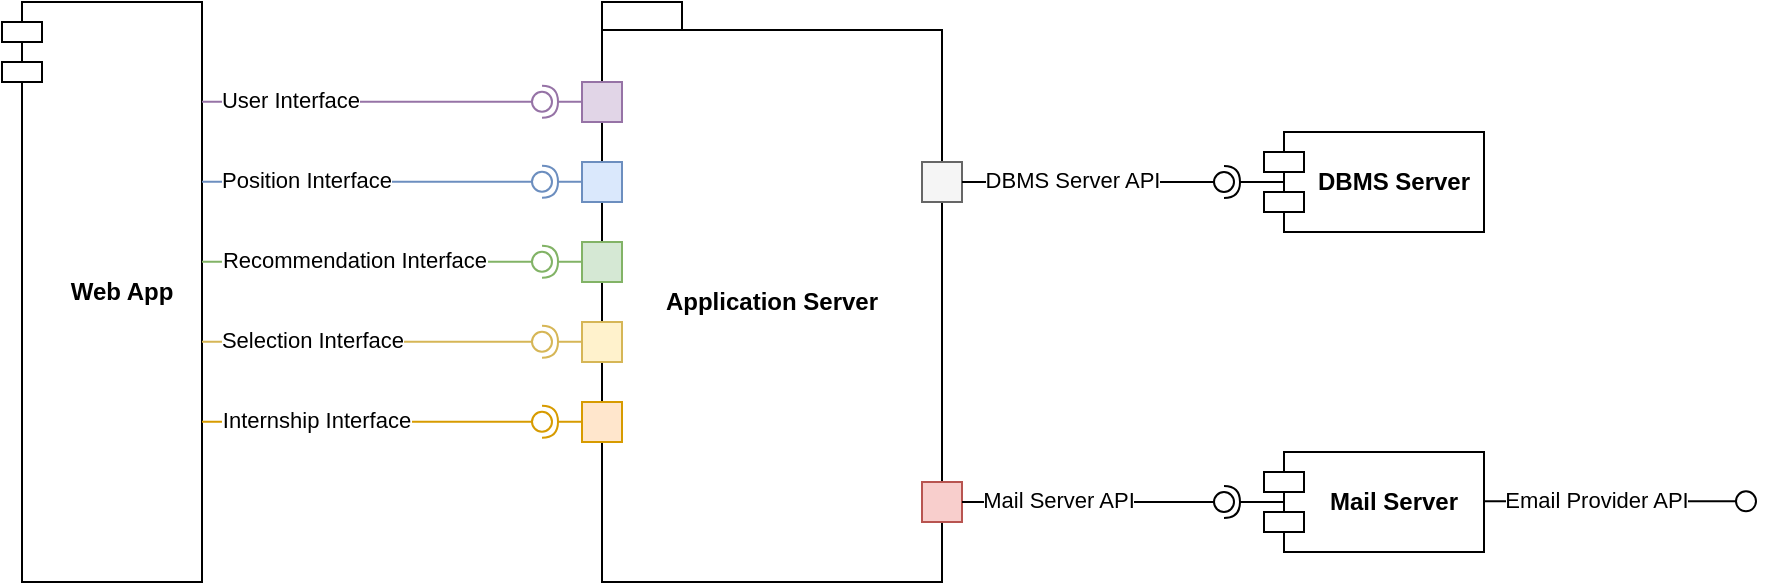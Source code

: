 <mxfile version="26.0.11">
  <diagram name="Page-1" id="IzrUfA4n4kprZhdY1C_h">
    <mxGraphModel grid="1" page="1" gridSize="10" guides="1" tooltips="1" connect="1" arrows="1" fold="1" pageScale="1" pageWidth="1169" pageHeight="827" math="0" shadow="0">
      <root>
        <mxCell id="0" />
        <mxCell id="1" parent="0" />
        <mxCell id="Km-V-axiq2_H0tf5fNzs-2" value="&lt;b&gt;Web App&lt;/b&gt;" style="shape=module;align=center;spacingLeft=20;align=center;verticalAlign=middle;whiteSpace=wrap;html=1;horizontal=1;" vertex="1" parent="1">
          <mxGeometry x="60" y="40" width="100" height="290" as="geometry" />
        </mxCell>
        <mxCell id="Km-V-axiq2_H0tf5fNzs-31" value="" style="rounded=0;orthogonalLoop=1;jettySize=auto;html=1;endArrow=halfCircle;endFill=0;endSize=6;strokeWidth=1;sketch=0;fillColor=#ffe6cc;strokeColor=#d79b00;" edge="1" parent="1">
          <mxGeometry relative="1" as="geometry">
            <mxPoint x="350" y="249.88" as="sourcePoint" />
            <mxPoint x="330" y="249.88" as="targetPoint" />
          </mxGeometry>
        </mxCell>
        <mxCell id="Km-V-axiq2_H0tf5fNzs-32" value="" style="rounded=0;orthogonalLoop=1;jettySize=auto;html=1;endArrow=oval;endFill=0;sketch=0;sourcePerimeterSpacing=0;targetPerimeterSpacing=0;endSize=10;exitX=1;exitY=0.862;exitDx=0;exitDy=0;exitPerimeter=0;fillColor=#ffe6cc;strokeColor=#d79b00;" edge="1" parent="1">
          <mxGeometry relative="1" as="geometry">
            <mxPoint x="160" y="249.88" as="sourcePoint" />
            <mxPoint x="330" y="249.88" as="targetPoint" />
          </mxGeometry>
        </mxCell>
        <mxCell id="Km-V-axiq2_H0tf5fNzs-33" value="Internship Interface" style="edgeLabel;html=1;align=center;verticalAlign=middle;resizable=0;points=[];" connectable="0" vertex="1" parent="Km-V-axiq2_H0tf5fNzs-32">
          <mxGeometry x="-0.343" relative="1" as="geometry">
            <mxPoint x="1" y="-1" as="offset" />
          </mxGeometry>
        </mxCell>
        <mxCell id="Km-V-axiq2_H0tf5fNzs-34" value="" style="rounded=0;orthogonalLoop=1;jettySize=auto;html=1;endArrow=halfCircle;endFill=0;endSize=6;strokeWidth=1;sketch=0;fillColor=#fff2cc;strokeColor=#d6b656;" edge="1" parent="1">
          <mxGeometry relative="1" as="geometry">
            <mxPoint x="350" y="209.88" as="sourcePoint" />
            <mxPoint x="330" y="209.88" as="targetPoint" />
          </mxGeometry>
        </mxCell>
        <mxCell id="Km-V-axiq2_H0tf5fNzs-35" value="" style="rounded=0;orthogonalLoop=1;jettySize=auto;html=1;endArrow=oval;endFill=0;sketch=0;sourcePerimeterSpacing=0;targetPerimeterSpacing=0;endSize=10;exitX=1;exitY=0.862;exitDx=0;exitDy=0;exitPerimeter=0;fillColor=#fff2cc;strokeColor=#d6b656;" edge="1" parent="1">
          <mxGeometry relative="1" as="geometry">
            <mxPoint x="160" y="209.88" as="sourcePoint" />
            <mxPoint x="330" y="209.88" as="targetPoint" />
          </mxGeometry>
        </mxCell>
        <mxCell id="Km-V-axiq2_H0tf5fNzs-36" value="Selection Interface" style="edgeLabel;html=1;align=center;verticalAlign=middle;resizable=0;points=[];" connectable="0" vertex="1" parent="Km-V-axiq2_H0tf5fNzs-35">
          <mxGeometry x="-0.343" relative="1" as="geometry">
            <mxPoint x="-1" y="-1" as="offset" />
          </mxGeometry>
        </mxCell>
        <mxCell id="Km-V-axiq2_H0tf5fNzs-37" value="" style="rounded=0;orthogonalLoop=1;jettySize=auto;html=1;endArrow=halfCircle;endFill=0;endSize=6;strokeWidth=1;sketch=0;fillColor=#d5e8d4;strokeColor=#82b366;" edge="1" parent="1">
          <mxGeometry relative="1" as="geometry">
            <mxPoint x="350" y="169.88" as="sourcePoint" />
            <mxPoint x="330" y="169.88" as="targetPoint" />
          </mxGeometry>
        </mxCell>
        <mxCell id="Km-V-axiq2_H0tf5fNzs-38" value="" style="rounded=0;orthogonalLoop=1;jettySize=auto;html=1;endArrow=oval;endFill=0;sketch=0;sourcePerimeterSpacing=0;targetPerimeterSpacing=0;endSize=10;exitX=1;exitY=0.862;exitDx=0;exitDy=0;exitPerimeter=0;fillColor=#d5e8d4;strokeColor=#82b366;" edge="1" parent="1">
          <mxGeometry relative="1" as="geometry">
            <mxPoint x="160" y="169.88" as="sourcePoint" />
            <mxPoint x="330" y="169.88" as="targetPoint" />
          </mxGeometry>
        </mxCell>
        <mxCell id="Km-V-axiq2_H0tf5fNzs-39" value="Recommendation Interface" style="edgeLabel;html=1;align=center;verticalAlign=middle;resizable=0;points=[];" connectable="0" vertex="1" parent="Km-V-axiq2_H0tf5fNzs-38">
          <mxGeometry x="-0.343" relative="1" as="geometry">
            <mxPoint x="20" y="-1" as="offset" />
          </mxGeometry>
        </mxCell>
        <mxCell id="Km-V-axiq2_H0tf5fNzs-40" value="" style="rounded=0;orthogonalLoop=1;jettySize=auto;html=1;endArrow=halfCircle;endFill=0;endSize=6;strokeWidth=1;sketch=0;fillColor=#dae8fc;strokeColor=#6c8ebf;" edge="1" parent="1">
          <mxGeometry relative="1" as="geometry">
            <mxPoint x="350" y="129.88" as="sourcePoint" />
            <mxPoint x="330" y="129.88" as="targetPoint" />
          </mxGeometry>
        </mxCell>
        <mxCell id="Km-V-axiq2_H0tf5fNzs-41" value="" style="rounded=0;orthogonalLoop=1;jettySize=auto;html=1;endArrow=oval;endFill=0;sketch=0;sourcePerimeterSpacing=0;targetPerimeterSpacing=0;endSize=10;exitX=1;exitY=0.862;exitDx=0;exitDy=0;exitPerimeter=0;fillColor=#dae8fc;strokeColor=#6c8ebf;" edge="1" parent="1">
          <mxGeometry relative="1" as="geometry">
            <mxPoint x="160" y="129.88" as="sourcePoint" />
            <mxPoint x="330" y="129.88" as="targetPoint" />
          </mxGeometry>
        </mxCell>
        <mxCell id="Km-V-axiq2_H0tf5fNzs-42" value="Position Interface" style="edgeLabel;html=1;align=center;verticalAlign=middle;resizable=0;points=[];" connectable="0" vertex="1" parent="Km-V-axiq2_H0tf5fNzs-41">
          <mxGeometry x="-0.343" relative="1" as="geometry">
            <mxPoint x="-4" y="-1" as="offset" />
          </mxGeometry>
        </mxCell>
        <mxCell id="Km-V-axiq2_H0tf5fNzs-43" value="" style="rounded=0;orthogonalLoop=1;jettySize=auto;html=1;endArrow=halfCircle;endFill=0;endSize=6;strokeWidth=1;sketch=0;fillColor=#e1d5e7;strokeColor=#9673a6;" edge="1" parent="1">
          <mxGeometry relative="1" as="geometry">
            <mxPoint x="350" y="89.88" as="sourcePoint" />
            <mxPoint x="330" y="89.88" as="targetPoint" />
          </mxGeometry>
        </mxCell>
        <mxCell id="Km-V-axiq2_H0tf5fNzs-44" value="" style="rounded=0;orthogonalLoop=1;jettySize=auto;html=1;endArrow=oval;endFill=0;sketch=0;sourcePerimeterSpacing=0;targetPerimeterSpacing=0;endSize=10;exitX=1;exitY=0.862;exitDx=0;exitDy=0;exitPerimeter=0;fillColor=#e1d5e7;strokeColor=#9673a6;" edge="1" parent="1">
          <mxGeometry relative="1" as="geometry">
            <mxPoint x="160" y="89.88" as="sourcePoint" />
            <mxPoint x="330" y="89.88" as="targetPoint" />
          </mxGeometry>
        </mxCell>
        <mxCell id="Km-V-axiq2_H0tf5fNzs-45" value="User Interface" style="edgeLabel;html=1;align=center;verticalAlign=middle;resizable=0;points=[];" connectable="0" vertex="1" parent="Km-V-axiq2_H0tf5fNzs-44">
          <mxGeometry x="-0.343" relative="1" as="geometry">
            <mxPoint x="-12" y="-1" as="offset" />
          </mxGeometry>
        </mxCell>
        <mxCell id="mO7PktyrdNKRy-qHNcNv-4" value="" style="ellipse;whiteSpace=wrap;html=1;align=center;aspect=fixed;fillColor=none;strokeColor=none;resizable=0;perimeter=centerPerimeter;rotatable=0;allowArrows=0;points=[];outlineConnect=1;" vertex="1" parent="1">
          <mxGeometry x="644" y="125" width="10" height="10" as="geometry" />
        </mxCell>
        <mxCell id="mO7PktyrdNKRy-qHNcNv-8" value="" style="ellipse;whiteSpace=wrap;html=1;align=center;aspect=fixed;fillColor=none;strokeColor=none;resizable=0;perimeter=centerPerimeter;rotatable=0;allowArrows=0;points=[];outlineConnect=1;" vertex="1" parent="1">
          <mxGeometry x="644" y="285" width="10" height="10" as="geometry" />
        </mxCell>
        <mxCell id="Km-V-axiq2_H0tf5fNzs-9" value="&lt;b&gt;Application Server&lt;/b&gt;" style="shape=folder;fontStyle=1;spacingTop=10;tabWidth=40;tabHeight=14;tabPosition=left;html=1;whiteSpace=wrap;" vertex="1" parent="1">
          <mxGeometry x="360" y="40" width="170" height="290" as="geometry" />
        </mxCell>
        <mxCell id="Km-V-axiq2_H0tf5fNzs-13" value="" style="whiteSpace=wrap;html=1;aspect=fixed;fillColor=#e1d5e7;strokeColor=#9673a6;" vertex="1" parent="1">
          <mxGeometry x="350" y="80" width="20" height="20" as="geometry" />
        </mxCell>
        <mxCell id="Km-V-axiq2_H0tf5fNzs-14" value="" style="whiteSpace=wrap;html=1;aspect=fixed;fillColor=#dae8fc;strokeColor=#6c8ebf;" vertex="1" parent="1">
          <mxGeometry x="350" y="120" width="20" height="20" as="geometry" />
        </mxCell>
        <mxCell id="Km-V-axiq2_H0tf5fNzs-15" value="" style="whiteSpace=wrap;html=1;aspect=fixed;fillColor=#d5e8d4;strokeColor=#82b366;" vertex="1" parent="1">
          <mxGeometry x="350" y="160" width="20" height="20" as="geometry" />
        </mxCell>
        <mxCell id="Km-V-axiq2_H0tf5fNzs-16" value="" style="whiteSpace=wrap;html=1;aspect=fixed;fillColor=#fff2cc;strokeColor=#d6b656;" vertex="1" parent="1">
          <mxGeometry x="350" y="200" width="20" height="20" as="geometry" />
        </mxCell>
        <mxCell id="Km-V-axiq2_H0tf5fNzs-17" value="" style="whiteSpace=wrap;html=1;aspect=fixed;fillColor=#ffe6cc;strokeColor=#d79b00;" vertex="1" parent="1">
          <mxGeometry x="350" y="240" width="20" height="20" as="geometry" />
        </mxCell>
        <mxCell id="Km-V-axiq2_H0tf5fNzs-77" value="" style="whiteSpace=wrap;html=1;aspect=fixed;fillColor=#f8cecc;strokeColor=#b85450;" vertex="1" parent="1">
          <mxGeometry x="520" y="280" width="20" height="20" as="geometry" />
        </mxCell>
        <mxCell id="Km-V-axiq2_H0tf5fNzs-10" value="&lt;b&gt;Mail Server&lt;/b&gt;" style="shape=module;align=left;spacingLeft=20;align=center;verticalAlign=middle;whiteSpace=wrap;html=1;" vertex="1" parent="1">
          <mxGeometry x="691" y="265" width="110" height="50" as="geometry" />
        </mxCell>
        <mxCell id="Km-V-axiq2_H0tf5fNzs-78" value="" style="whiteSpace=wrap;html=1;aspect=fixed;fillColor=#f5f5f5;strokeColor=#666666;fontColor=#333333;" vertex="1" parent="1">
          <mxGeometry x="520" y="120" width="20" height="20" as="geometry" />
        </mxCell>
        <mxCell id="Km-V-axiq2_H0tf5fNzs-83" value="&lt;b&gt;DBMS Server&lt;/b&gt;" style="shape=module;align=left;spacingLeft=20;align=center;verticalAlign=middle;whiteSpace=wrap;html=1;" vertex="1" parent="1">
          <mxGeometry x="691" y="105" width="110" height="50" as="geometry" />
        </mxCell>
        <mxCell id="FDr6QtMuGBWl9QBr0yeF-5" value="" style="rounded=0;orthogonalLoop=1;jettySize=auto;html=1;endArrow=halfCircle;endFill=0;endSize=6;strokeWidth=1;sketch=0;" edge="1" parent="1">
          <mxGeometry relative="1" as="geometry">
            <mxPoint x="701" y="130" as="sourcePoint" />
            <mxPoint x="671" y="130" as="targetPoint" />
          </mxGeometry>
        </mxCell>
        <mxCell id="FDr6QtMuGBWl9QBr0yeF-6" value="" style="rounded=0;orthogonalLoop=1;jettySize=auto;html=1;endArrow=oval;endFill=0;sketch=0;sourcePerimeterSpacing=0;targetPerimeterSpacing=0;endSize=10;exitX=1;exitY=0.862;exitDx=0;exitDy=0;exitPerimeter=0;" edge="1" parent="1">
          <mxGeometry relative="1" as="geometry">
            <mxPoint x="540" y="130" as="sourcePoint" />
            <mxPoint x="671" y="130" as="targetPoint" />
          </mxGeometry>
        </mxCell>
        <mxCell id="FDr6QtMuGBWl9QBr0yeF-7" value="DBMS Server API" style="edgeLabel;html=1;align=center;verticalAlign=middle;resizable=0;points=[];" connectable="0" vertex="1" parent="FDr6QtMuGBWl9QBr0yeF-6">
          <mxGeometry x="-0.343" relative="1" as="geometry">
            <mxPoint x="12" y="-1" as="offset" />
          </mxGeometry>
        </mxCell>
        <mxCell id="FDr6QtMuGBWl9QBr0yeF-9" value="" style="rounded=0;orthogonalLoop=1;jettySize=auto;html=1;endArrow=halfCircle;endFill=0;endSize=6;strokeWidth=1;sketch=0;" edge="1" parent="1">
          <mxGeometry relative="1" as="geometry">
            <mxPoint x="701" y="290" as="sourcePoint" />
            <mxPoint x="671" y="290" as="targetPoint" />
          </mxGeometry>
        </mxCell>
        <mxCell id="FDr6QtMuGBWl9QBr0yeF-10" value="" style="rounded=0;orthogonalLoop=1;jettySize=auto;html=1;endArrow=oval;endFill=0;sketch=0;sourcePerimeterSpacing=0;targetPerimeterSpacing=0;endSize=10;exitX=1;exitY=0.862;exitDx=0;exitDy=0;exitPerimeter=0;" edge="1" parent="1">
          <mxGeometry relative="1" as="geometry">
            <mxPoint x="540" y="290" as="sourcePoint" />
            <mxPoint x="671" y="290" as="targetPoint" />
          </mxGeometry>
        </mxCell>
        <mxCell id="FDr6QtMuGBWl9QBr0yeF-11" value="Mail Server API" style="edgeLabel;html=1;align=center;verticalAlign=middle;resizable=0;points=[];" connectable="0" vertex="1" parent="FDr6QtMuGBWl9QBr0yeF-10">
          <mxGeometry x="-0.343" relative="1" as="geometry">
            <mxPoint x="5" y="-1" as="offset" />
          </mxGeometry>
        </mxCell>
        <mxCell id="Lj6JnsOTyNx51mttBjuB-1" value="" style="rounded=0;orthogonalLoop=1;jettySize=auto;html=1;endArrow=oval;endFill=0;sketch=0;sourcePerimeterSpacing=0;targetPerimeterSpacing=0;endSize=10;exitX=1;exitY=0.862;exitDx=0;exitDy=0;exitPerimeter=0;" edge="1" parent="1">
          <mxGeometry relative="1" as="geometry">
            <mxPoint x="801" y="289.66" as="sourcePoint" />
            <mxPoint x="932" y="289.66" as="targetPoint" />
          </mxGeometry>
        </mxCell>
        <mxCell id="Lj6JnsOTyNx51mttBjuB-2" value="Email Provider API" style="edgeLabel;html=1;align=center;verticalAlign=middle;resizable=0;points=[];" connectable="0" vertex="1" parent="Lj6JnsOTyNx51mttBjuB-1">
          <mxGeometry x="-0.343" relative="1" as="geometry">
            <mxPoint x="13" y="-1" as="offset" />
          </mxGeometry>
        </mxCell>
      </root>
    </mxGraphModel>
  </diagram>
</mxfile>
